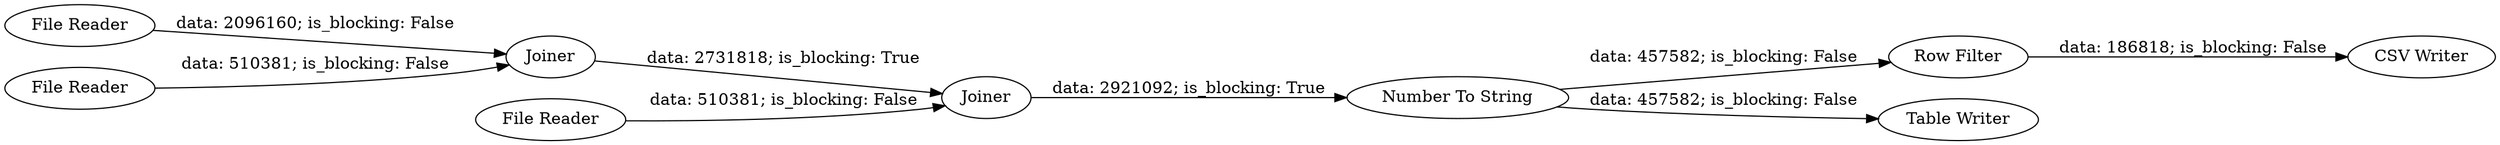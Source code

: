 digraph {
	"6884758584047520127_4" [label="File Reader"]
	"6884758584047520127_2" [label="File Reader"]
	"6884758584047520127_15" [label="Row Filter"]
	"6884758584047520127_16" [label="CSV Writer"]
	"6884758584047520127_7" [label="Table Writer"]
	"6884758584047520127_1" [label="File Reader"]
	"6884758584047520127_13" [label=Joiner]
	"6884758584047520127_14" [label="Number To String"]
	"6884758584047520127_6" [label=Joiner]
	"6884758584047520127_4" -> "6884758584047520127_13" [label="data: 2096160; is_blocking: False"]
	"6884758584047520127_14" -> "6884758584047520127_15" [label="data: 457582; is_blocking: False"]
	"6884758584047520127_6" -> "6884758584047520127_14" [label="data: 2921092; is_blocking: True"]
	"6884758584047520127_14" -> "6884758584047520127_7" [label="data: 457582; is_blocking: False"]
	"6884758584047520127_2" -> "6884758584047520127_13" [label="data: 510381; is_blocking: False"]
	"6884758584047520127_13" -> "6884758584047520127_6" [label="data: 2731818; is_blocking: True"]
	"6884758584047520127_1" -> "6884758584047520127_6" [label="data: 510381; is_blocking: False"]
	"6884758584047520127_15" -> "6884758584047520127_16" [label="data: 186818; is_blocking: False"]
	rankdir=LR
}
